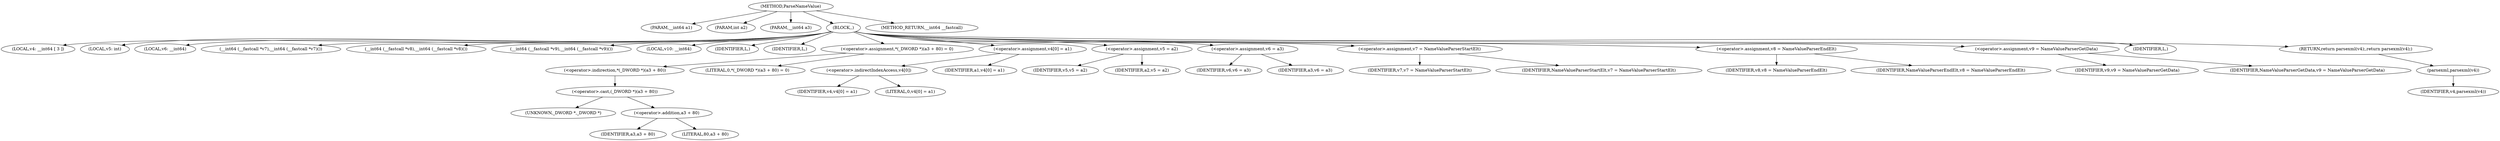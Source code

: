 digraph ParseNameValue {  
"1000108" [label = "(METHOD,ParseNameValue)" ]
"1000109" [label = "(PARAM,__int64 a1)" ]
"1000110" [label = "(PARAM,int a2)" ]
"1000111" [label = "(PARAM,__int64 a3)" ]
"1000112" [label = "(BLOCK,,)" ]
"1000113" [label = "(LOCAL,v4: __int64 [ 3 ])" ]
"1000114" [label = "(LOCAL,v5: int)" ]
"1000115" [label = "(LOCAL,v6: __int64)" ]
"1000116" [label = "(__int64 (__fastcall *v7),__int64 (__fastcall *v7)())" ]
"1000117" [label = "(__int64 (__fastcall *v8),__int64 (__fastcall *v8)())" ]
"1000118" [label = "(__int64 (__fastcall *v9),__int64 (__fastcall *v9)())" ]
"1000119" [label = "(LOCAL,v10: __int64)" ]
"1000120" [label = "(IDENTIFIER,L,)" ]
"1000121" [label = "(IDENTIFIER,L,)" ]
"1000122" [label = "(<operator>.assignment,*(_DWORD *)(a3 + 80) = 0)" ]
"1000123" [label = "(<operator>.indirection,*(_DWORD *)(a3 + 80))" ]
"1000124" [label = "(<operator>.cast,(_DWORD *)(a3 + 80))" ]
"1000125" [label = "(UNKNOWN,_DWORD *,_DWORD *)" ]
"1000126" [label = "(<operator>.addition,a3 + 80)" ]
"1000127" [label = "(IDENTIFIER,a3,a3 + 80)" ]
"1000128" [label = "(LITERAL,80,a3 + 80)" ]
"1000129" [label = "(LITERAL,0,*(_DWORD *)(a3 + 80) = 0)" ]
"1000130" [label = "(<operator>.assignment,v4[0] = a1)" ]
"1000131" [label = "(<operator>.indirectIndexAccess,v4[0])" ]
"1000132" [label = "(IDENTIFIER,v4,v4[0] = a1)" ]
"1000133" [label = "(LITERAL,0,v4[0] = a1)" ]
"1000134" [label = "(IDENTIFIER,a1,v4[0] = a1)" ]
"1000135" [label = "(<operator>.assignment,v5 = a2)" ]
"1000136" [label = "(IDENTIFIER,v5,v5 = a2)" ]
"1000137" [label = "(IDENTIFIER,a2,v5 = a2)" ]
"1000138" [label = "(<operator>.assignment,v6 = a3)" ]
"1000139" [label = "(IDENTIFIER,v6,v6 = a3)" ]
"1000140" [label = "(IDENTIFIER,a3,v6 = a3)" ]
"1000141" [label = "(<operator>.assignment,v7 = NameValueParserStartElt)" ]
"1000142" [label = "(IDENTIFIER,v7,v7 = NameValueParserStartElt)" ]
"1000143" [label = "(IDENTIFIER,NameValueParserStartElt,v7 = NameValueParserStartElt)" ]
"1000144" [label = "(<operator>.assignment,v8 = NameValueParserEndElt)" ]
"1000145" [label = "(IDENTIFIER,v8,v8 = NameValueParserEndElt)" ]
"1000146" [label = "(IDENTIFIER,NameValueParserEndElt,v8 = NameValueParserEndElt)" ]
"1000147" [label = "(<operator>.assignment,v9 = NameValueParserGetData)" ]
"1000148" [label = "(IDENTIFIER,v9,v9 = NameValueParserGetData)" ]
"1000149" [label = "(IDENTIFIER,NameValueParserGetData,v9 = NameValueParserGetData)" ]
"1000150" [label = "(IDENTIFIER,L,)" ]
"1000151" [label = "(RETURN,return parsexml(v4);,return parsexml(v4);)" ]
"1000152" [label = "(parsexml,parsexml(v4))" ]
"1000153" [label = "(IDENTIFIER,v4,parsexml(v4))" ]
"1000154" [label = "(METHOD_RETURN,__int64 __fastcall)" ]
  "1000108" -> "1000109" 
  "1000108" -> "1000110" 
  "1000108" -> "1000111" 
  "1000108" -> "1000112" 
  "1000108" -> "1000154" 
  "1000112" -> "1000113" 
  "1000112" -> "1000114" 
  "1000112" -> "1000115" 
  "1000112" -> "1000116" 
  "1000112" -> "1000117" 
  "1000112" -> "1000118" 
  "1000112" -> "1000119" 
  "1000112" -> "1000120" 
  "1000112" -> "1000121" 
  "1000112" -> "1000122" 
  "1000112" -> "1000130" 
  "1000112" -> "1000135" 
  "1000112" -> "1000138" 
  "1000112" -> "1000141" 
  "1000112" -> "1000144" 
  "1000112" -> "1000147" 
  "1000112" -> "1000150" 
  "1000112" -> "1000151" 
  "1000122" -> "1000123" 
  "1000122" -> "1000129" 
  "1000123" -> "1000124" 
  "1000124" -> "1000125" 
  "1000124" -> "1000126" 
  "1000126" -> "1000127" 
  "1000126" -> "1000128" 
  "1000130" -> "1000131" 
  "1000130" -> "1000134" 
  "1000131" -> "1000132" 
  "1000131" -> "1000133" 
  "1000135" -> "1000136" 
  "1000135" -> "1000137" 
  "1000138" -> "1000139" 
  "1000138" -> "1000140" 
  "1000141" -> "1000142" 
  "1000141" -> "1000143" 
  "1000144" -> "1000145" 
  "1000144" -> "1000146" 
  "1000147" -> "1000148" 
  "1000147" -> "1000149" 
  "1000151" -> "1000152" 
  "1000152" -> "1000153" 
}
